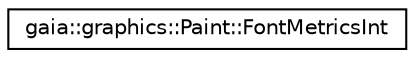 digraph G
{
  edge [fontname="Helvetica",fontsize="10",labelfontname="Helvetica",labelfontsize="10"];
  node [fontname="Helvetica",fontsize="10",shape=record];
  rankdir=LR;
  Node1 [label="gaia::graphics::Paint::FontMetricsInt",height=0.2,width=0.4,color="black", fillcolor="white", style="filled",URL="$d9/d4b/classgaia_1_1graphics_1_1_paint_1_1_font_metrics_int.html",tooltip="Convenience method for callers that want to have FontMetrics values as integers."];
}
